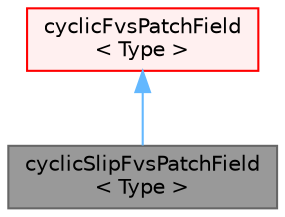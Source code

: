 digraph "cyclicSlipFvsPatchField&lt; Type &gt;"
{
 // LATEX_PDF_SIZE
  bgcolor="transparent";
  edge [fontname=Helvetica,fontsize=10,labelfontname=Helvetica,labelfontsize=10];
  node [fontname=Helvetica,fontsize=10,shape=box,height=0.2,width=0.4];
  Node1 [id="Node000001",label="cyclicSlipFvsPatchField\l\< Type \>",height=0.2,width=0.4,color="gray40", fillcolor="grey60", style="filled", fontcolor="black",tooltip="Foam::cyclicSlipFvsPatchField."];
  Node2 -> Node1 [id="edge1_Node000001_Node000002",dir="back",color="steelblue1",style="solid",tooltip=" "];
  Node2 [id="Node000002",label="cyclicFvsPatchField\l\< Type \>",height=0.2,width=0.4,color="red", fillcolor="#FFF0F0", style="filled",URL="$classFoam_1_1cyclicFvsPatchField.html",tooltip="Foam::cyclicFvsPatchField."];
}
